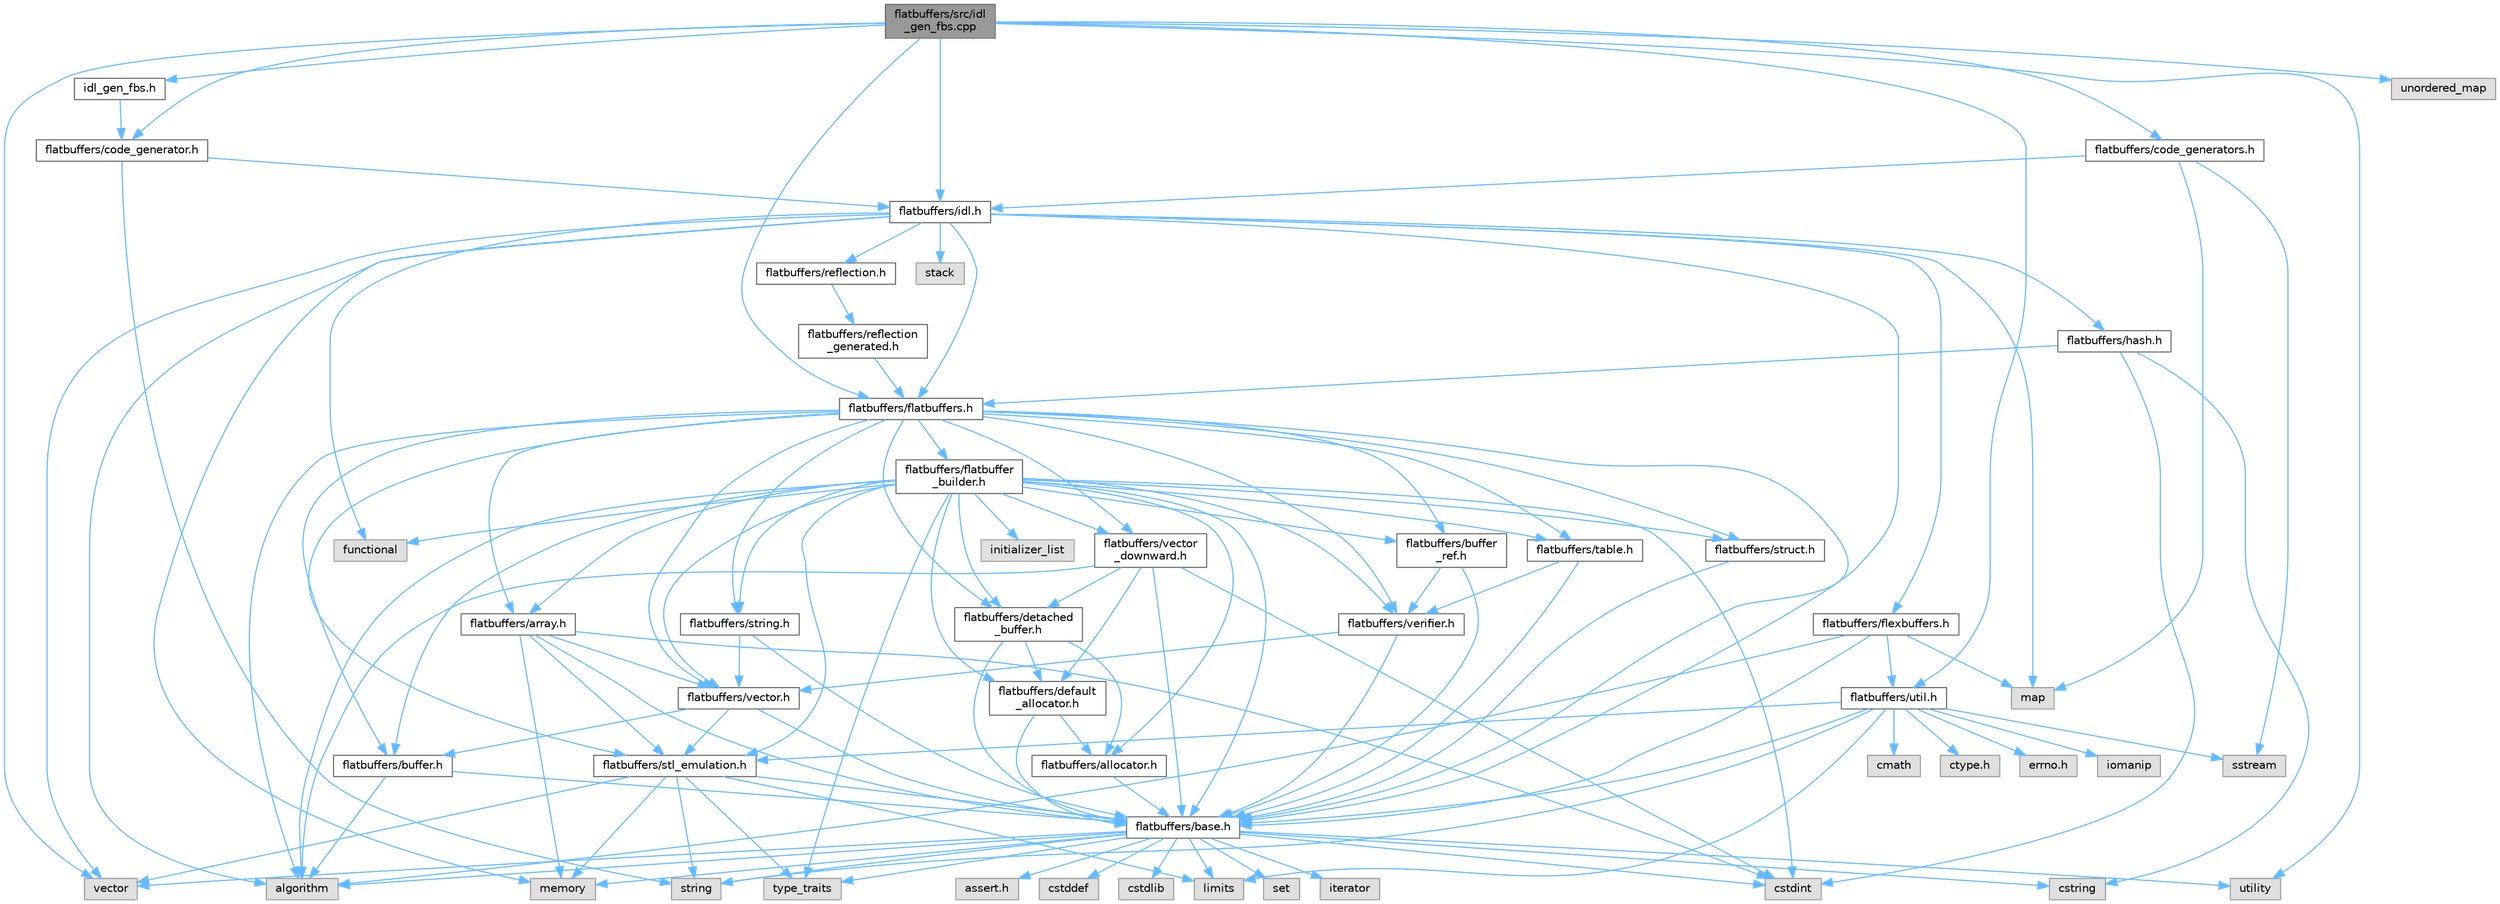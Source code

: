 digraph "flatbuffers/src/idl_gen_fbs.cpp"
{
 // LATEX_PDF_SIZE
  bgcolor="transparent";
  edge [fontname=Helvetica,fontsize=10,labelfontname=Helvetica,labelfontsize=10];
  node [fontname=Helvetica,fontsize=10,shape=box,height=0.2,width=0.4];
  Node1 [id="Node000001",label="flatbuffers/src/idl\l_gen_fbs.cpp",height=0.2,width=0.4,color="gray40", fillcolor="grey60", style="filled", fontcolor="black",tooltip=" "];
  Node1 -> Node2 [id="edge128_Node000001_Node000002",color="steelblue1",style="solid",tooltip=" "];
  Node2 [id="Node000002",label="idl_gen_fbs.h",height=0.2,width=0.4,color="grey40", fillcolor="white", style="filled",URL="$idl__gen__fbs_8h.html",tooltip=" "];
  Node2 -> Node3 [id="edge129_Node000002_Node000003",color="steelblue1",style="solid",tooltip=" "];
  Node3 [id="Node000003",label="flatbuffers/code_generator.h",height=0.2,width=0.4,color="grey40", fillcolor="white", style="filled",URL="$code__generator_8h.html",tooltip=" "];
  Node3 -> Node4 [id="edge130_Node000003_Node000004",color="steelblue1",style="solid",tooltip=" "];
  Node4 [id="Node000004",label="string",height=0.2,width=0.4,color="grey60", fillcolor="#E0E0E0", style="filled",tooltip=" "];
  Node3 -> Node5 [id="edge131_Node000003_Node000005",color="steelblue1",style="solid",tooltip=" "];
  Node5 [id="Node000005",label="flatbuffers/idl.h",height=0.2,width=0.4,color="grey40", fillcolor="white", style="filled",URL="$idl_8h.html",tooltip=" "];
  Node5 -> Node6 [id="edge132_Node000005_Node000006",color="steelblue1",style="solid",tooltip=" "];
  Node6 [id="Node000006",label="algorithm",height=0.2,width=0.4,color="grey60", fillcolor="#E0E0E0", style="filled",tooltip=" "];
  Node5 -> Node7 [id="edge133_Node000005_Node000007",color="steelblue1",style="solid",tooltip=" "];
  Node7 [id="Node000007",label="functional",height=0.2,width=0.4,color="grey60", fillcolor="#E0E0E0", style="filled",tooltip=" "];
  Node5 -> Node8 [id="edge134_Node000005_Node000008",color="steelblue1",style="solid",tooltip=" "];
  Node8 [id="Node000008",label="map",height=0.2,width=0.4,color="grey60", fillcolor="#E0E0E0", style="filled",tooltip=" "];
  Node5 -> Node9 [id="edge135_Node000005_Node000009",color="steelblue1",style="solid",tooltip=" "];
  Node9 [id="Node000009",label="memory",height=0.2,width=0.4,color="grey60", fillcolor="#E0E0E0", style="filled",tooltip=" "];
  Node5 -> Node10 [id="edge136_Node000005_Node000010",color="steelblue1",style="solid",tooltip=" "];
  Node10 [id="Node000010",label="stack",height=0.2,width=0.4,color="grey60", fillcolor="#E0E0E0", style="filled",tooltip=" "];
  Node5 -> Node11 [id="edge137_Node000005_Node000011",color="steelblue1",style="solid",tooltip=" "];
  Node11 [id="Node000011",label="vector",height=0.2,width=0.4,color="grey60", fillcolor="#E0E0E0", style="filled",tooltip=" "];
  Node5 -> Node12 [id="edge138_Node000005_Node000012",color="steelblue1",style="solid",tooltip=" "];
  Node12 [id="Node000012",label="flatbuffers/base.h",height=0.2,width=0.4,color="grey40", fillcolor="white", style="filled",URL="$base_8h.html",tooltip=" "];
  Node12 -> Node13 [id="edge139_Node000012_Node000013",color="steelblue1",style="solid",tooltip=" "];
  Node13 [id="Node000013",label="assert.h",height=0.2,width=0.4,color="grey60", fillcolor="#E0E0E0", style="filled",tooltip=" "];
  Node12 -> Node14 [id="edge140_Node000012_Node000014",color="steelblue1",style="solid",tooltip=" "];
  Node14 [id="Node000014",label="cstdint",height=0.2,width=0.4,color="grey60", fillcolor="#E0E0E0", style="filled",tooltip=" "];
  Node12 -> Node15 [id="edge141_Node000012_Node000015",color="steelblue1",style="solid",tooltip=" "];
  Node15 [id="Node000015",label="cstddef",height=0.2,width=0.4,color="grey60", fillcolor="#E0E0E0", style="filled",tooltip=" "];
  Node12 -> Node16 [id="edge142_Node000012_Node000016",color="steelblue1",style="solid",tooltip=" "];
  Node16 [id="Node000016",label="cstdlib",height=0.2,width=0.4,color="grey60", fillcolor="#E0E0E0", style="filled",tooltip=" "];
  Node12 -> Node17 [id="edge143_Node000012_Node000017",color="steelblue1",style="solid",tooltip=" "];
  Node17 [id="Node000017",label="cstring",height=0.2,width=0.4,color="grey60", fillcolor="#E0E0E0", style="filled",tooltip=" "];
  Node12 -> Node18 [id="edge144_Node000012_Node000018",color="steelblue1",style="solid",tooltip=" "];
  Node18 [id="Node000018",label="utility",height=0.2,width=0.4,color="grey60", fillcolor="#E0E0E0", style="filled",tooltip=" "];
  Node12 -> Node4 [id="edge145_Node000012_Node000004",color="steelblue1",style="solid",tooltip=" "];
  Node12 -> Node19 [id="edge146_Node000012_Node000019",color="steelblue1",style="solid",tooltip=" "];
  Node19 [id="Node000019",label="type_traits",height=0.2,width=0.4,color="grey60", fillcolor="#E0E0E0", style="filled",tooltip=" "];
  Node12 -> Node11 [id="edge147_Node000012_Node000011",color="steelblue1",style="solid",tooltip=" "];
  Node12 -> Node20 [id="edge148_Node000012_Node000020",color="steelblue1",style="solid",tooltip=" "];
  Node20 [id="Node000020",label="set",height=0.2,width=0.4,color="grey60", fillcolor="#E0E0E0", style="filled",tooltip=" "];
  Node12 -> Node6 [id="edge149_Node000012_Node000006",color="steelblue1",style="solid",tooltip=" "];
  Node12 -> Node21 [id="edge150_Node000012_Node000021",color="steelblue1",style="solid",tooltip=" "];
  Node21 [id="Node000021",label="limits",height=0.2,width=0.4,color="grey60", fillcolor="#E0E0E0", style="filled",tooltip=" "];
  Node12 -> Node22 [id="edge151_Node000012_Node000022",color="steelblue1",style="solid",tooltip=" "];
  Node22 [id="Node000022",label="iterator",height=0.2,width=0.4,color="grey60", fillcolor="#E0E0E0", style="filled",tooltip=" "];
  Node12 -> Node9 [id="edge152_Node000012_Node000009",color="steelblue1",style="solid",tooltip=" "];
  Node5 -> Node23 [id="edge153_Node000005_Node000023",color="steelblue1",style="solid",tooltip=" "];
  Node23 [id="Node000023",label="flatbuffers/flatbuffers.h",height=0.2,width=0.4,color="grey40", fillcolor="white", style="filled",URL="$flatbuffers_8h.html",tooltip=" "];
  Node23 -> Node6 [id="edge154_Node000023_Node000006",color="steelblue1",style="solid",tooltip=" "];
  Node23 -> Node24 [id="edge155_Node000023_Node000024",color="steelblue1",style="solid",tooltip=" "];
  Node24 [id="Node000024",label="flatbuffers/array.h",height=0.2,width=0.4,color="grey40", fillcolor="white", style="filled",URL="$array_8h.html",tooltip=" "];
  Node24 -> Node14 [id="edge156_Node000024_Node000014",color="steelblue1",style="solid",tooltip=" "];
  Node24 -> Node9 [id="edge157_Node000024_Node000009",color="steelblue1",style="solid",tooltip=" "];
  Node24 -> Node12 [id="edge158_Node000024_Node000012",color="steelblue1",style="solid",tooltip=" "];
  Node24 -> Node25 [id="edge159_Node000024_Node000025",color="steelblue1",style="solid",tooltip=" "];
  Node25 [id="Node000025",label="flatbuffers/stl_emulation.h",height=0.2,width=0.4,color="grey40", fillcolor="white", style="filled",URL="$stl__emulation_8h.html",tooltip=" "];
  Node25 -> Node12 [id="edge160_Node000025_Node000012",color="steelblue1",style="solid",tooltip=" "];
  Node25 -> Node4 [id="edge161_Node000025_Node000004",color="steelblue1",style="solid",tooltip=" "];
  Node25 -> Node19 [id="edge162_Node000025_Node000019",color="steelblue1",style="solid",tooltip=" "];
  Node25 -> Node11 [id="edge163_Node000025_Node000011",color="steelblue1",style="solid",tooltip=" "];
  Node25 -> Node9 [id="edge164_Node000025_Node000009",color="steelblue1",style="solid",tooltip=" "];
  Node25 -> Node21 [id="edge165_Node000025_Node000021",color="steelblue1",style="solid",tooltip=" "];
  Node24 -> Node26 [id="edge166_Node000024_Node000026",color="steelblue1",style="solid",tooltip=" "];
  Node26 [id="Node000026",label="flatbuffers/vector.h",height=0.2,width=0.4,color="grey40", fillcolor="white", style="filled",URL="$vector_8h.html",tooltip=" "];
  Node26 -> Node12 [id="edge167_Node000026_Node000012",color="steelblue1",style="solid",tooltip=" "];
  Node26 -> Node27 [id="edge168_Node000026_Node000027",color="steelblue1",style="solid",tooltip=" "];
  Node27 [id="Node000027",label="flatbuffers/buffer.h",height=0.2,width=0.4,color="grey40", fillcolor="white", style="filled",URL="$buffer_8h.html",tooltip=" "];
  Node27 -> Node6 [id="edge169_Node000027_Node000006",color="steelblue1",style="solid",tooltip=" "];
  Node27 -> Node12 [id="edge170_Node000027_Node000012",color="steelblue1",style="solid",tooltip=" "];
  Node26 -> Node25 [id="edge171_Node000026_Node000025",color="steelblue1",style="solid",tooltip=" "];
  Node23 -> Node12 [id="edge172_Node000023_Node000012",color="steelblue1",style="solid",tooltip=" "];
  Node23 -> Node27 [id="edge173_Node000023_Node000027",color="steelblue1",style="solid",tooltip=" "];
  Node23 -> Node28 [id="edge174_Node000023_Node000028",color="steelblue1",style="solid",tooltip=" "];
  Node28 [id="Node000028",label="flatbuffers/buffer\l_ref.h",height=0.2,width=0.4,color="grey40", fillcolor="white", style="filled",URL="$buffer__ref_8h.html",tooltip=" "];
  Node28 -> Node12 [id="edge175_Node000028_Node000012",color="steelblue1",style="solid",tooltip=" "];
  Node28 -> Node29 [id="edge176_Node000028_Node000029",color="steelblue1",style="solid",tooltip=" "];
  Node29 [id="Node000029",label="flatbuffers/verifier.h",height=0.2,width=0.4,color="grey40", fillcolor="white", style="filled",URL="$verifier_8h.html",tooltip=" "];
  Node29 -> Node12 [id="edge177_Node000029_Node000012",color="steelblue1",style="solid",tooltip=" "];
  Node29 -> Node26 [id="edge178_Node000029_Node000026",color="steelblue1",style="solid",tooltip=" "];
  Node23 -> Node30 [id="edge179_Node000023_Node000030",color="steelblue1",style="solid",tooltip=" "];
  Node30 [id="Node000030",label="flatbuffers/detached\l_buffer.h",height=0.2,width=0.4,color="grey40", fillcolor="white", style="filled",URL="$detached__buffer_8h.html",tooltip=" "];
  Node30 -> Node31 [id="edge180_Node000030_Node000031",color="steelblue1",style="solid",tooltip=" "];
  Node31 [id="Node000031",label="flatbuffers/allocator.h",height=0.2,width=0.4,color="grey40", fillcolor="white", style="filled",URL="$allocator_8h.html",tooltip=" "];
  Node31 -> Node12 [id="edge181_Node000031_Node000012",color="steelblue1",style="solid",tooltip=" "];
  Node30 -> Node12 [id="edge182_Node000030_Node000012",color="steelblue1",style="solid",tooltip=" "];
  Node30 -> Node32 [id="edge183_Node000030_Node000032",color="steelblue1",style="solid",tooltip=" "];
  Node32 [id="Node000032",label="flatbuffers/default\l_allocator.h",height=0.2,width=0.4,color="grey40", fillcolor="white", style="filled",URL="$default__allocator_8h.html",tooltip=" "];
  Node32 -> Node31 [id="edge184_Node000032_Node000031",color="steelblue1",style="solid",tooltip=" "];
  Node32 -> Node12 [id="edge185_Node000032_Node000012",color="steelblue1",style="solid",tooltip=" "];
  Node23 -> Node33 [id="edge186_Node000023_Node000033",color="steelblue1",style="solid",tooltip=" "];
  Node33 [id="Node000033",label="flatbuffers/flatbuffer\l_builder.h",height=0.2,width=0.4,color="grey40", fillcolor="white", style="filled",URL="$flatbuffer__builder_8h.html",tooltip=" "];
  Node33 -> Node6 [id="edge187_Node000033_Node000006",color="steelblue1",style="solid",tooltip=" "];
  Node33 -> Node14 [id="edge188_Node000033_Node000014",color="steelblue1",style="solid",tooltip=" "];
  Node33 -> Node7 [id="edge189_Node000033_Node000007",color="steelblue1",style="solid",tooltip=" "];
  Node33 -> Node34 [id="edge190_Node000033_Node000034",color="steelblue1",style="solid",tooltip=" "];
  Node34 [id="Node000034",label="initializer_list",height=0.2,width=0.4,color="grey60", fillcolor="#E0E0E0", style="filled",tooltip=" "];
  Node33 -> Node19 [id="edge191_Node000033_Node000019",color="steelblue1",style="solid",tooltip=" "];
  Node33 -> Node31 [id="edge192_Node000033_Node000031",color="steelblue1",style="solid",tooltip=" "];
  Node33 -> Node24 [id="edge193_Node000033_Node000024",color="steelblue1",style="solid",tooltip=" "];
  Node33 -> Node12 [id="edge194_Node000033_Node000012",color="steelblue1",style="solid",tooltip=" "];
  Node33 -> Node27 [id="edge195_Node000033_Node000027",color="steelblue1",style="solid",tooltip=" "];
  Node33 -> Node28 [id="edge196_Node000033_Node000028",color="steelblue1",style="solid",tooltip=" "];
  Node33 -> Node32 [id="edge197_Node000033_Node000032",color="steelblue1",style="solid",tooltip=" "];
  Node33 -> Node30 [id="edge198_Node000033_Node000030",color="steelblue1",style="solid",tooltip=" "];
  Node33 -> Node25 [id="edge199_Node000033_Node000025",color="steelblue1",style="solid",tooltip=" "];
  Node33 -> Node35 [id="edge200_Node000033_Node000035",color="steelblue1",style="solid",tooltip=" "];
  Node35 [id="Node000035",label="flatbuffers/string.h",height=0.2,width=0.4,color="grey40", fillcolor="white", style="filled",URL="$string_8h.html",tooltip=" "];
  Node35 -> Node12 [id="edge201_Node000035_Node000012",color="steelblue1",style="solid",tooltip=" "];
  Node35 -> Node26 [id="edge202_Node000035_Node000026",color="steelblue1",style="solid",tooltip=" "];
  Node33 -> Node36 [id="edge203_Node000033_Node000036",color="steelblue1",style="solid",tooltip=" "];
  Node36 [id="Node000036",label="flatbuffers/struct.h",height=0.2,width=0.4,color="grey40", fillcolor="white", style="filled",URL="$struct_8h.html",tooltip=" "];
  Node36 -> Node12 [id="edge204_Node000036_Node000012",color="steelblue1",style="solid",tooltip=" "];
  Node33 -> Node37 [id="edge205_Node000033_Node000037",color="steelblue1",style="solid",tooltip=" "];
  Node37 [id="Node000037",label="flatbuffers/table.h",height=0.2,width=0.4,color="grey40", fillcolor="white", style="filled",URL="$table_8h.html",tooltip=" "];
  Node37 -> Node12 [id="edge206_Node000037_Node000012",color="steelblue1",style="solid",tooltip=" "];
  Node37 -> Node29 [id="edge207_Node000037_Node000029",color="steelblue1",style="solid",tooltip=" "];
  Node33 -> Node26 [id="edge208_Node000033_Node000026",color="steelblue1",style="solid",tooltip=" "];
  Node33 -> Node38 [id="edge209_Node000033_Node000038",color="steelblue1",style="solid",tooltip=" "];
  Node38 [id="Node000038",label="flatbuffers/vector\l_downward.h",height=0.2,width=0.4,color="grey40", fillcolor="white", style="filled",URL="$vector__downward_8h.html",tooltip=" "];
  Node38 -> Node6 [id="edge210_Node000038_Node000006",color="steelblue1",style="solid",tooltip=" "];
  Node38 -> Node14 [id="edge211_Node000038_Node000014",color="steelblue1",style="solid",tooltip=" "];
  Node38 -> Node12 [id="edge212_Node000038_Node000012",color="steelblue1",style="solid",tooltip=" "];
  Node38 -> Node32 [id="edge213_Node000038_Node000032",color="steelblue1",style="solid",tooltip=" "];
  Node38 -> Node30 [id="edge214_Node000038_Node000030",color="steelblue1",style="solid",tooltip=" "];
  Node33 -> Node29 [id="edge215_Node000033_Node000029",color="steelblue1",style="solid",tooltip=" "];
  Node23 -> Node25 [id="edge216_Node000023_Node000025",color="steelblue1",style="solid",tooltip=" "];
  Node23 -> Node35 [id="edge217_Node000023_Node000035",color="steelblue1",style="solid",tooltip=" "];
  Node23 -> Node36 [id="edge218_Node000023_Node000036",color="steelblue1",style="solid",tooltip=" "];
  Node23 -> Node37 [id="edge219_Node000023_Node000037",color="steelblue1",style="solid",tooltip=" "];
  Node23 -> Node26 [id="edge220_Node000023_Node000026",color="steelblue1",style="solid",tooltip=" "];
  Node23 -> Node38 [id="edge221_Node000023_Node000038",color="steelblue1",style="solid",tooltip=" "];
  Node23 -> Node29 [id="edge222_Node000023_Node000029",color="steelblue1",style="solid",tooltip=" "];
  Node5 -> Node39 [id="edge223_Node000005_Node000039",color="steelblue1",style="solid",tooltip=" "];
  Node39 [id="Node000039",label="flatbuffers/flexbuffers.h",height=0.2,width=0.4,color="grey40", fillcolor="white", style="filled",URL="$flexbuffers_8h.html",tooltip=" "];
  Node39 -> Node6 [id="edge224_Node000039_Node000006",color="steelblue1",style="solid",tooltip=" "];
  Node39 -> Node8 [id="edge225_Node000039_Node000008",color="steelblue1",style="solid",tooltip=" "];
  Node39 -> Node12 [id="edge226_Node000039_Node000012",color="steelblue1",style="solid",tooltip=" "];
  Node39 -> Node40 [id="edge227_Node000039_Node000040",color="steelblue1",style="solid",tooltip=" "];
  Node40 [id="Node000040",label="flatbuffers/util.h",height=0.2,width=0.4,color="grey40", fillcolor="white", style="filled",URL="$util_8h.html",tooltip=" "];
  Node40 -> Node41 [id="edge228_Node000040_Node000041",color="steelblue1",style="solid",tooltip=" "];
  Node41 [id="Node000041",label="ctype.h",height=0.2,width=0.4,color="grey60", fillcolor="#E0E0E0", style="filled",tooltip=" "];
  Node40 -> Node42 [id="edge229_Node000040_Node000042",color="steelblue1",style="solid",tooltip=" "];
  Node42 [id="Node000042",label="errno.h",height=0.2,width=0.4,color="grey60", fillcolor="#E0E0E0", style="filled",tooltip=" "];
  Node40 -> Node12 [id="edge230_Node000040_Node000012",color="steelblue1",style="solid",tooltip=" "];
  Node40 -> Node25 [id="edge231_Node000040_Node000025",color="steelblue1",style="solid",tooltip=" "];
  Node40 -> Node43 [id="edge232_Node000040_Node000043",color="steelblue1",style="solid",tooltip=" "];
  Node43 [id="Node000043",label="iomanip",height=0.2,width=0.4,color="grey60", fillcolor="#E0E0E0", style="filled",tooltip=" "];
  Node40 -> Node44 [id="edge233_Node000040_Node000044",color="steelblue1",style="solid",tooltip=" "];
  Node44 [id="Node000044",label="sstream",height=0.2,width=0.4,color="grey60", fillcolor="#E0E0E0", style="filled",tooltip=" "];
  Node40 -> Node45 [id="edge234_Node000040_Node000045",color="steelblue1",style="solid",tooltip=" "];
  Node45 [id="Node000045",label="cmath",height=0.2,width=0.4,color="grey60", fillcolor="#E0E0E0", style="filled",tooltip=" "];
  Node40 -> Node21 [id="edge235_Node000040_Node000021",color="steelblue1",style="solid",tooltip=" "];
  Node40 -> Node4 [id="edge236_Node000040_Node000004",color="steelblue1",style="solid",tooltip=" "];
  Node5 -> Node46 [id="edge237_Node000005_Node000046",color="steelblue1",style="solid",tooltip=" "];
  Node46 [id="Node000046",label="flatbuffers/hash.h",height=0.2,width=0.4,color="grey40", fillcolor="white", style="filled",URL="$hash_8h.html",tooltip=" "];
  Node46 -> Node14 [id="edge238_Node000046_Node000014",color="steelblue1",style="solid",tooltip=" "];
  Node46 -> Node17 [id="edge239_Node000046_Node000017",color="steelblue1",style="solid",tooltip=" "];
  Node46 -> Node23 [id="edge240_Node000046_Node000023",color="steelblue1",style="solid",tooltip=" "];
  Node5 -> Node47 [id="edge241_Node000005_Node000047",color="steelblue1",style="solid",tooltip=" "];
  Node47 [id="Node000047",label="flatbuffers/reflection.h",height=0.2,width=0.4,color="grey40", fillcolor="white", style="filled",URL="$reflection_8h.html",tooltip=" "];
  Node47 -> Node48 [id="edge242_Node000047_Node000048",color="steelblue1",style="solid",tooltip=" "];
  Node48 [id="Node000048",label="flatbuffers/reflection\l_generated.h",height=0.2,width=0.4,color="grey40", fillcolor="white", style="filled",URL="$reflection__generated_8h.html",tooltip=" "];
  Node48 -> Node23 [id="edge243_Node000048_Node000023",color="steelblue1",style="solid",tooltip=" "];
  Node1 -> Node49 [id="edge244_Node000001_Node000049",color="steelblue1",style="solid",tooltip=" "];
  Node49 [id="Node000049",label="unordered_map",height=0.2,width=0.4,color="grey60", fillcolor="#E0E0E0", style="filled",tooltip=" "];
  Node1 -> Node18 [id="edge245_Node000001_Node000018",color="steelblue1",style="solid",tooltip=" "];
  Node1 -> Node11 [id="edge246_Node000001_Node000011",color="steelblue1",style="solid",tooltip=" "];
  Node1 -> Node3 [id="edge247_Node000001_Node000003",color="steelblue1",style="solid",tooltip=" "];
  Node1 -> Node50 [id="edge248_Node000001_Node000050",color="steelblue1",style="solid",tooltip=" "];
  Node50 [id="Node000050",label="flatbuffers/code_generators.h",height=0.2,width=0.4,color="grey40", fillcolor="white", style="filled",URL="$code__generators_8h.html",tooltip=" "];
  Node50 -> Node8 [id="edge249_Node000050_Node000008",color="steelblue1",style="solid",tooltip=" "];
  Node50 -> Node44 [id="edge250_Node000050_Node000044",color="steelblue1",style="solid",tooltip=" "];
  Node50 -> Node5 [id="edge251_Node000050_Node000005",color="steelblue1",style="solid",tooltip=" "];
  Node1 -> Node23 [id="edge252_Node000001_Node000023",color="steelblue1",style="solid",tooltip=" "];
  Node1 -> Node5 [id="edge253_Node000001_Node000005",color="steelblue1",style="solid",tooltip=" "];
  Node1 -> Node40 [id="edge254_Node000001_Node000040",color="steelblue1",style="solid",tooltip=" "];
}
